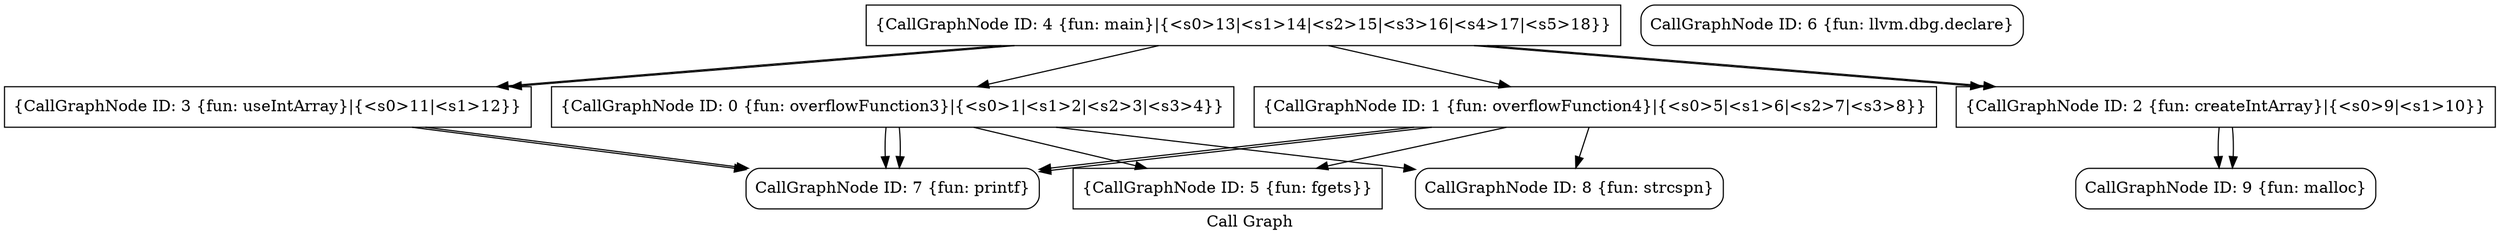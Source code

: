 digraph "Call Graph" {
	label="Call Graph";

	Node0x5d4167492aa0 [shape=record,shape=box,label="{CallGraphNode ID: 0 \{fun: overflowFunction3\}|{<s0>1|<s1>2|<s2>3|<s3>4}}"];
	Node0x5d4167492aa0:s0 -> Node0x5d41674912d0[color=black];
	Node0x5d4167492aa0:s1 -> Node0x5d4167491090[color=black];
	Node0x5d4167492aa0:s2 -> Node0x5d41674913f0[color=black];
	Node0x5d4167492aa0:s3 -> Node0x5d41674912d0[color=black];
	Node0x5d4167490ca0 [shape=record,shape=box,label="{CallGraphNode ID: 1 \{fun: overflowFunction4\}|{<s0>5|<s1>6|<s2>7|<s3>8}}"];
	Node0x5d4167490ca0:s0 -> Node0x5d41674912d0[color=black];
	Node0x5d4167490ca0:s1 -> Node0x5d4167491090[color=black];
	Node0x5d4167490ca0:s2 -> Node0x5d41674913f0[color=black];
	Node0x5d4167490ca0:s3 -> Node0x5d41674912d0[color=black];
	Node0x5d4167490d90 [shape=record,shape=box,label="{CallGraphNode ID: 2 \{fun: createIntArray\}|{<s0>9|<s1>10}}"];
	Node0x5d4167490d90:s0 -> Node0x5d4167491510[color=black];
	Node0x5d4167490d90:s1 -> Node0x5d4167491510[color=black];
	Node0x5d4167490e80 [shape=record,shape=box,label="{CallGraphNode ID: 3 \{fun: useIntArray\}|{<s0>11|<s1>12}}"];
	Node0x5d4167490e80:s0 -> Node0x5d41674912d0[color=black];
	Node0x5d4167490e80:s1 -> Node0x5d41674912d0[color=black];
	Node0x5d4167490f70 [shape=record,shape=box,label="{CallGraphNode ID: 4 \{fun: main\}|{<s0>13|<s1>14|<s2>15|<s3>16|<s4>17|<s5>18}}"];
	Node0x5d4167490f70:s0 -> Node0x5d4167492aa0[color=black];
	Node0x5d4167490f70:s1 -> Node0x5d4167490ca0[color=black];
	Node0x5d4167490f70:s2 -> Node0x5d4167490d90[color=black];
	Node0x5d4167490f70:s3 -> Node0x5d4167490d90[color=black];
	Node0x5d4167490f70:s4 -> Node0x5d4167490e80[color=black];
	Node0x5d4167490f70:s5 -> Node0x5d4167490e80[color=black];
	Node0x5d4167491090 [shape=record,shape=box,label="{CallGraphNode ID: 5 \{fun: fgets\}}"];
	Node0x5d41674911b0 [shape=record,shape=Mrecord,label="{CallGraphNode ID: 6 \{fun: llvm.dbg.declare\}}"];
	Node0x5d41674912d0 [shape=record,shape=Mrecord,label="{CallGraphNode ID: 7 \{fun: printf\}}"];
	Node0x5d41674913f0 [shape=record,shape=Mrecord,label="{CallGraphNode ID: 8 \{fun: strcspn\}}"];
	Node0x5d4167491510 [shape=record,shape=Mrecord,label="{CallGraphNode ID: 9 \{fun: malloc\}}"];
}
